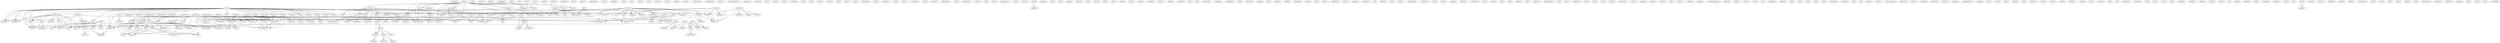 digraph G {
  starlight [ label="starlight(1)" ];
  dro [ label="dro(5)" ];
  put [ label="put(1)" ];
  laughter [ label="laughter(1)" ];
  dozed [ label="dozed(1)" ];
  difference [ label="difference(1)" ];
  camp [ label="camp(1)" ];
  child [ label="child(2)" ];
  woke [ label="woke(1)" ];
  take [ label="take(1)" ];
  looked [ label="looked(5)" ];
  morning [ label="morning(1)" ];
  lies [ label="lies(1)" ];
  lot [ label="lot(2)" ];
  map [ label="map(1)" ];
  morale [ label="morale(1)" ];
  living [ label="living(1)" ];
  broke [ label="broke(1)" ];
  lieutenant [ label="lieutenant(1)" ];
  spread [ label="spread(1)" ];
  voice [ label="voice(1)" ];
  uniform [ label="uniform(3)" ];
  told [ label="told(2)" ];
  colonel [ label="colonel(1)" ];
  speaking [ label="speaking(1)" ];
  region [ label="region(2)" ];
  back [ label="back(1)" ];
  tea [ label="tea(1)" ];
  see [ label="see(4)" ];
  shell [ label="shell(1)" ];
  face [ label="face(3)" ];
  butt [ label="butt(1)" ];
  turban [ label="turban(1)" ];
  eye [ label="eye(1)" ];
  rifle [ label="rifle(2)" ];
  path [ label="path(1)" ];
  population [ label="population(4)" ];
  retreat [ label="retreat(1)" ];
  majority [ label="majority(1)" ];
  side [ label="side(1)" ];
  lake [ label="lake(1)" ];
  garrison [ label="garrison(1)" ];
  retreat [ label="retreat(1)" ];
  van [ label="van(2)" ];
  reached [ label="reached(2)" ];
  slaughter [ label="slaughter(1)" ];
  power [ label="power(2)" ];
  control [ label="control(1)" ];
  height [ label="height(1)" ];
  staggered [ label="staggered(1)" ];
  volume [ label="volume(2)" ];
  collaboration [ label="collaboration(1)" ];
  pp [ label="pp(2)" ];
  steel [ label="steel(1)" ];
  au [ label="au(1)" ];
  escape [ label="escape(2)" ];
  soul [ label="soul(1)" ];
  today [ label="today(1)" ];
  breech [ label="breech(1)" ];
  cord [ label="cord(1)" ];
  work [ label="work(1)" ];
  exists [ label="exists(1)" ];
  proceeded [ label="proceeded(1)" ];
  one [ label="one(1)" ];
  twisted [ label="twisted(1)" ];
  nose [ label="nose(2)" ];
  extermination [ label="extermination(1)" ];
  rose [ label="rose(1)" ];
  cover [ label="cover(1)" ];
  length [ label="length(1)" ];
  picked [ label="picked(1)" ];
  congress [ label="congress(1)" ];
  meal [ label="meal(1)" ];
  spend [ label="spend(1)" ];
  army [ label="army(3)" ];
  newspaper [ label="newspaper(1)" ];
  folk [ label="folk(1)" ];
  massacre [ label="massacre(2)" ];
  rear [ label="rear(1)" ];
  war [ label="war(2)" ];
  issue [ label="issue(1)" ];
  follows [ label="follows(1)" ];
  article [ label="article(2)" ];
  burned [ label="burned(2)" ];
  exterminated [ label="exterminated(1)" ];
  organize [ label="organize(1)" ];
  front [ label="front(1)" ];
  fight [ label="fight(1)" ];
  wrote [ label="wrote(1)" ];
  murdering [ label="murdering(1)" ];
  crown [ label="crown(1)" ];
  left [ label="left(1)" ];
  robbing [ label="robbing(1)" ];
  tsing [ label="tsing(1)" ];
  boy [ label="boy(1)" ];
  closed [ label="closed(1)" ];
  rode [ label="rode(1)" ];
  erevan [ label="erevan(1)" ];
  looms [ label="looms(1)" ];
  ability [ label="ability(2)" ];
  sense [ label="sense(1)" ];
  anniversary [ label="anniversary(1)" ];
  keelhauled [ label="keelhauled(1)" ];
  jacket [ label="jacket(1)" ];
  correspondence [ label="correspondence(1)" ];
  caucasus [ label="caucasus(1)" ];
  whistle [ label="whistle(1)" ];
  roar [ label="roar(1)" ];
  hair [ label="hair(1)" ];
  cloud [ label="cloud(1)" ];
  fire [ label="fire(2)" ];
  puddle [ label="puddle(1)" ];
  lowed [ label="lowed(1)" ];
  thumping [ label="thumping(1)" ];
  foot [ label="foot(2)" ];
  snow [ label="snow(2)" ];
  ate [ label="ate(1)" ];
  took [ label="took(2)" ];
  mounted [ label="mounted(1)" ];
  cheese [ label="cheese(1)" ];
  hunk [ label="hunk(1)" ];
  drank [ label="drank(1)" ];
  smoke [ label="smoke(2)" ];
  soot [ label="soot(1)" ];
  line [ label="line(1)" ];
  sack [ label="sack(2)" ];
  roof [ label="roof(1)" ];
  wattle [ label="wattle(1)" ];
  became [ label="became(1)" ];
  neck [ label="neck(1)" ];
  rock [ label="rock(1)" ];
  bullet [ label="bullet(1)" ];
  reverse [ label="reverse(1)" ];
  fled [ label="fled(1)" ];
  come [ label="come(1)" ];
  dunn [ label="dunn(1)" ];
  witnessed [ label="witnessed(1)" ];
  troop [ label="troop(1)" ];
  tartarski [ label="tartarski(1)" ];
  scrub [ label="scrub(1)" ];
  dress [ label="dress(1)" ];
  container [ label="container(1)" ];
  room [ label="room(1)" ];
  quayle [ label="quayle(1)" ];
  information [ label="information(1)" ];
  turks [ label="turks(1)" ];
  rule [ label="rule(1)" ];
  pot [ label="pot(1)" ];
  boiling [ label="boiling(1)" ];
  everything [ label="everything(1)" ];
  govern [ label="govern(2)" ];
  world [ label="world(2)" ];
  handle [ label="handle(1)" ];
  mountain [ label="mountain(1)" ];
  czarist [ label="czarist(1)" ];
  serve [ label="serve(1)" ];
  keep [ label="keep(3)" ];
  shoot [ label="shoot(1)" ];
  ignorance [ label="ignorance(1)" ];
  circled [ label="circled(1)" ];
  way [ label="way(1)" ];
  flock [ label="flock(1)" ];
  christian [ label="christian(1)" ];
  boast [ label="boast(1)" ];
  duty [ label="duty(1)" ];
  irreligion [ label="irreligion(1)" ];
  appressian [ label="appressian(1)" ];
  muslim [ label="muslim(3)" ];
  comprised [ label="comprised(1)" ];
  officer [ label="officer(3)" ];
  revolt [ label="revolt(1)" ];
  paragraph [ label="paragraph(4)" ];
  genocide [ label="genocide(1)" ];
  flee [ label="flee(1)" ];
  machine [ label="machine(2)" ];
  percent [ label="percent(1)" ];
  city [ label="city(2)" ];
  levant [ label="levant(1)" ];
  terror [ label="terror(1)" ];
  stone [ label="stone(2)" ];
  window [ label="window(1)" ];
  gunner [ label="gunner(1)" ];
  scale [ label="scale(1)" ];
  hell [ label="hell(1)" ];
  anyone [ label="anyone(1)" ];
  gumru [ label="gumru(1)" ];
  proof [ label="proof(1)" ];
  guest [ label="guest(1)" ];
  food [ label="food(1)" ];
  body [ label="body(2)" ];
  sahak [ label="sahak(1)" ];
  house [ label="house(1)" ];
  swung [ label="swung(1)" ];
  tragedy [ label="tragedy(1)" ];
  jewish [ label="jewish(1)" ];
  nicosia [ label="nicosia(1)" ];
  smacked [ label="smacked(1)" ];
  file [ label="file(1)" ];
  dumbshow [ label="dumbshow(1)" ];
  july [ label="july(1)" ];
  daybreak [ label="daybreak(1)" ];
  shooting [ label="shooting(1)" ];
  bloodshed [ label="bloodshed(1)" ];
  staff [ label="staff(1)" ];
  february [ label="february(1)" ];
  charge [ label="charge(1)" ];
  rise [ label="rise(1)" ];
  pewter [ label="pewter(1)" ];
  clicked [ label="clicked(1)" ];
  parching [ label="parching(1)" ];
  wound [ label="wound(1)" ];
  nail [ label="nail(1)" ];
  shook [ label="shook(1)" ];
  heard [ label="heard(1)" ];
  brass [ label="brass(1)" ];
  afternoon [ label="afternoon(1)" ];
  hovel [ label="hovel(1)" ];
  expanse [ label="expanse(1)" ];
  stomach [ label="stomach(1)" ];
  shouted [ label="shouted(2)" ];
  ee [ label="ee(1)" ];
  reeked [ label="reeked(1)" ];
  turkey [ label="turkey(3)" ];
  spoke [ label="spoke(2)" ];
  break [ label="break(1)" ];
  story [ label="story(1)" ];
  cloth [ label="cloth(1)" ];
  pantomimed [ label="pantomimed(1)" ];
  revolution [ label="revolution(1)" ];
  university [ label="university(2)" ];
  spur [ label="spur(1)" ];
  horde [ label="horde(1)" ];
  support [ label="support(1)" ];
  branch [ label="branch(1)" ];
  flies [ label="flies(1)" ];
  distrust [ label="distrust(1)" ];
  november [ label="november(1)" ];
  bowl [ label="bowl(1)" ];
  empire [ label="empire(2)" ];
  thank [ label="thank(1)" ];
  gun [ label="gun(1)" ];
  contempt [ label="contempt(1)" ];
  knee [ label="knee(1)" ];
  dough [ label="dough(1)" ];
  mon [ label="mon(1)" ];
  went [ label="went(2)" ];
  mess [ label="mess(1)" ];
  gagging [ label="gagging(1)" ];
  bayonet [ label="bayonet(1)" ];
  government [ label="government(1)" ];
  tail [ label="tail(1)" ];
  john [ label="john(1)" ];
  manifests [ label="manifests(1)" ];
  need [ label="need(1)" ];
  wife [ label="wife(1)" ];
  mist [ label="mist(1)" ];
  dawn [ label="dawn(1)" ];
  sorrel [ label="sorrel(1)" ];
  henrik [ label="henrik(2)" ];
  form [ label="form(1)" ];
  com [ label="com(2)" ];
  intransigence [ label="intransigence(1)" ];
  kpc [ label="kpc(2)" ];
  writes [ label="writes(1)" ];
  moustache [ label="moustache(1)" ];
  show [ label="show(1)" ];
  captain [ label="captain(1)" ];
  saw [ label="saw(1)" ];
  man [ label="man(2)" ];
  led [ label="led(1)" ];
  came [ label="came(4)" ];
  hauled [ label="hauled(1)" ];
  corpse [ label="corpse(1)" ];
  clot [ label="clot(1)" ];
  cambridge [ label="cambridge(1)" ];
  counter [ label="counter(1)" ];
  ohanus [ label="ohanus(1)" ];
  mislead [ label="mislead(1)" ];
  use [ label="use(1)" ];
  commemoration [ label="commemoration(1)" ];
  zeitung [ label="zeitung(1)" ];
  found [ label="found(1)" ];
  reform [ label="reform(1)" ];
  lined [ label="lined(1)" ];
  les [ label="les(1)" ];
  regarded [ label="regarded(1)" ];
  subject [ label="subject(1)" ];
  lamb [ label="lamb(1)" ];
  lay [ label="lay(3)" ];
  stubble [ label="stubble(1)" ];
  sera [ label="sera(1)" ];
  york [ label="york(1)" ];
  look [ label="look(1)" ];
  showed [ label="showed(1)" ];
  advance [ label="advance(1)" ];
  flame [ label="flame(1)" ];
  read [ label="read(1)" ];
  karabakh [ label="karabakh(1)" ];
  strewed [ label="strewed(1)" ];
  fog [ label="fog(1)" ];
  go [ label="go(1)" ];
  cyprus [ label="cyprus(1)" ];
  letter [ label="letter(1)" ];
  transcaucasus [ label="transcaucasus(1)" ];
  holocaust [ label="holocaust(1)" ];
  armenia [ label="armenia(4)" ];
  seemed [ label="seemed(1)" ];
  pageant [ label="pageant(1)" ];
  action [ label="action(1)" ];
  press [ label="press(2)" ];
  edge [ label="edge(1)" ];
  shrapnel [ label="shrapnel(1)" ];
  deutsche [ label="deutsche(1)" ];
  bristol [ label="bristol(1)" ];
  ground [ label="ground(1)" ];
  history [ label="history(3)" ];
  vol [ label="vol(1)" ];
  followed [ label="followed(2)" ];
  door [ label="door(2)" ];
  commissioner [ label="commissioner(1)" ];
  tartar [ label="tartar(2)" ];
  fighting [ label="fighting(1)" ];
  droopy [ label="droopy(1)" ];
  place [ label="place(1)" ];
  horse [ label="horse(1)" ];
  pushed [ label="pushed(1)" ];
  check [ label="check(1)" ];
  guilt [ label="guilt(1)" ];
  wasted [ label="wasted(1)" ];
  arm [ label="arm(1)" ];
  dammit [ label="dammit(1)" ];
  robert [ label="robert(1)" ];
  review [ label="review(1)" ];
  space [ label="space(1)" ];
  imagine [ label="imagine(1)" ];
  vented [ label="vented(1)" ];
  irony [ label="irony(1)" ];
  homespun [ label="homespun(1)" ];
  ottoman [ label="ottoman(1)" ];
  carcass [ label="carcass(1)" ];
  dro [ label="dro(3)" ];
  mud [ label="mud(1)" ];
  fly [ label="fly(1)" ];
  camarade [ label="camarade(1)" ];
  watched [ label="watched(1)" ];
  turk [ label="turk(1)" ];
  time [ label="time(1)" ];
  scout [ label="scout(1)" ];
  paul [ label="paul(1)" ];
  stanford [ label="stanford(1)" ];
  hamelin [ label="hamelin(1)" ];
  library [ label="library(1)" ];
  cotton [ label="cotton(1)" ];
  erivan [ label="erivan(1)" ];
  sir [ label="sir(1)" ];
  serdar [ label="serdar(2)" ];
  zuma [ label="zuma(1)" ];
  eve [ label="eve(1)" ];
  tripod [ label="tripod(1)" ];
  thought [ label="thought(2)" ];
  floor [ label="floor(1)" ];
  saw [ label="saw(1)" ];
  bronsart [ label="bronsart(1)" ];
  oy [ label="oy(3)" ];
  source [ label="source(8)" ];
  bientot [ label="bientot(1)" ];
  uucp [ label="uucp(1)" ];
  apr [ label="apr(1)" ];
  wailing [ label="wailing(1)" ];
  djul [ label="djul(4)" ];
  plundered [ label="plundered(1)" ];
  stood [ label="stood(2)" ];
  clump [ label="clump(1)" ];
  argic [ label="argic(2)" ];
  marash [ label="marash(1)" ];
  wheat [ label="wheat(1)" ];
  muratoff [ label="muratoff(1)" ];
  poured [ label="poured(1)" ];
  moslem [ label="moslem(3)" ];
  campaign [ label="campaign(1)" ];
  blood [ label="blood(1)" ];
  merrimanov [ label="merrimanov(1)" ];
  lived [ label="lived(1)" ];
  leave [ label="leave(1)" ];
  held [ label="held(1)" ];
  shaw [ label="shaw(1)" ];
  spine [ label="spine(1)" ];
  utica [ label="utica(1)" ];
  glimmered [ label="glimmered(1)" ];
  molokan [ label="molokan(1)" ];
  republic [ label="republic(2)" ];
  smyrna [ label="smyrna(1)" ];
  april [ label="april(2)" ];
  scrap [ label="scrap(1)" ];
  iron [ label="iron(1)" ];
  drowned [ label="drowned(1)" ];
  dro -> put [ label="1" ];
  dro -> laughter [ label="1" ];
  dro -> dozed [ label="1" ];
  dro -> difference [ label="1" ];
  dro -> camp [ label="1" ];
  dro -> child [ label="1" ];
  dro -> woke [ label="1" ];
  dro -> take [ label="1" ];
  dro -> looked [ label="1" ];
  dro -> morning [ label="1" ];
  dro -> lies [ label="1" ];
  dro -> lot [ label="1" ];
  dro -> map [ label="1" ];
  dro -> morale [ label="1" ];
  dro -> living [ label="1" ];
  dro -> broke [ label="1" ];
  dro -> lieutenant [ label="1" ];
  dro -> spread [ label="1" ];
  dro -> voice [ label="1" ];
  dro -> uniform [ label="1" ];
  dro -> told [ label="1" ];
  dro -> colonel [ label="1" ];
  dro -> speaking [ label="1" ];
  dro -> region [ label="1" ];
  dro -> back [ label="1" ];
  dro -> tea [ label="1" ];
  dro -> see [ label="1" ];
  face -> butt [ label="1" ];
  face -> turban [ label="1" ];
  face -> eye [ label="1" ];
  face -> rifle [ label="1" ];
  face -> path [ label="1" ];
  population -> retreat [ label="2" ];
  population -> majority [ label="2" ];
  population -> side [ label="2" ];
  population -> lake [ label="2" ];
  population -> garrison [ label="2" ];
  population -> retreat [ label="2" ];
  population -> van [ label="2" ];
  population -> reached [ label="2" ];
  population -> slaughter [ label="2" ];
  put -> control [ label="1" ];
  volume -> collaboration [ label="1" ];
  volume -> pp [ label="1" ];
  escape -> soul [ label="1" ];
  escape -> today [ label="1" ];
  escape -> breech [ label="1" ];
  escape -> cord [ label="1" ];
  escape -> work [ label="1" ];
  escape -> exists [ label="1" ];
  escape -> proceeded [ label="1" ];
  escape -> one [ label="1" ];
  escape -> twisted [ label="1" ];
  escape -> nose [ label="1" ];
  escape -> extermination [ label="1" ];
  army -> newspaper [ label="2" ];
  army -> folk [ label="2" ];
  army -> massacre [ label="2" ];
  army -> rear [ label="2" ];
  army -> war [ label="1" ];
  army -> issue [ label="2" ];
  army -> follows [ label="2" ];
  army -> article [ label="2" ];
  army -> burned [ label="1" ];
  army -> one [ label="1" ];
  army -> exterminated [ label="1" ];
  army -> organize [ label="2" ];
  army -> front [ label="2" ];
  army -> region [ label="2" ];
  army -> fight [ label="1" ];
  army -> wrote [ label="2" ];
  left -> butt [ label="1" ];
  left -> eye [ label="1" ];
  left -> rifle [ label="1" ];
  retreat -> side [ label="1" ];
  retreat -> lake [ label="1" ];
  child -> hair [ label="1" ];
  fire -> puddle [ label="1" ];
  fire -> lowed [ label="1" ];
  fire -> thumping [ label="1" ];
  fire -> foot [ label="1" ];
  fire -> snow [ label="1" ];
  fire -> ate [ label="1" ];
  fire -> took [ label="1" ];
  fire -> mounted [ label="1" ];
  fire -> cheese [ label="1" ];
  fire -> hunk [ label="1" ];
  fire -> drank [ label="1" ];
  smoke -> soot [ label="1" ];
  smoke -> line [ label="1" ];
  smoke -> snow [ label="1" ];
  smoke -> sack [ label="1" ];
  smoke -> roof [ label="1" ];
  turks -> rule [ label="1" ];
  turks -> pot [ label="1" ];
  turks -> boiling [ label="1" ];
  turks -> everything [ label="1" ];
  turks -> govern [ label="1" ];
  turks -> work [ label="1" ];
  turks -> world [ label="1" ];
  turks -> handle [ label="1" ];
  turks -> exists [ label="1" ];
  turks -> proceeded [ label="1" ];
  turks -> one [ label="1" ];
  turks -> mountain [ label="1" ];
  turks -> czarist [ label="1" ];
  turks -> serve [ label="1" ];
  turks -> keep [ label="1" ];
  turks -> extermination [ label="1" ];
  christian -> boast [ label="1" ];
  christian -> duty [ label="1" ];
  christian -> irreligion [ label="1" ];
  christian -> told [ label="1" ];
  christian -> keep [ label="1" ];
  muslim -> comprised [ label="1" ];
  muslim -> officer [ label="1" ];
  muslim -> lake [ label="1" ];
  muslim -> garrison [ label="1" ];
  muslim -> revolt [ label="1" ];
  muslim -> paragraph [ label="1" ];
  muslim -> genocide [ label="1" ];
  muslim -> flee [ label="3" ];
  muslim -> machine [ label="3" ];
  muslim -> retreat [ label="1" ];
  muslim -> van [ label="1" ];
  muslim -> reached [ label="1" ];
  muslim -> percent [ label="1" ];
  muslim -> slaughter [ label="1" ];
  muslim -> city [ label="1" ];
  stone -> window [ label="1" ];
  massacre -> rear [ label="1" ];
  massacre -> front [ label="1" ];
  massacre -> region [ label="1" ];
  rifle -> dumbshow [ label="1" ];
  officer -> paragraph [ label="1" ];
  officer -> genocide [ label="1" ];
  officer -> uniform [ label="1" ];
  war -> heard [ label="1" ];
  war -> burned [ label="1" ];
  war -> exterminated [ label="1" ];
  war -> brass [ label="1" ];
  shouted -> heard [ label="1" ];
  turkey -> spoke [ label="1" ];
  turkey -> collaboration [ label="2" ];
  turkey -> break [ label="1" ];
  university -> flee [ label="1" ];
  university -> machine [ label="1" ];
  looked -> line [ label="1" ];
  looked -> branch [ label="1" ];
  looked -> snow [ label="1" ];
  looked -> flies [ label="1" ];
  looked -> sack [ label="1" ];
  looked -> colonel [ label="1" ];
  looked -> speaking [ label="1" ];
  looked -> back [ label="1" ];
  looked -> see [ label="2" ];
  empire -> collaboration [ label="1" ];
  empire -> retreat [ label="1" ];
  empire -> van [ label="1" ];
  empire -> reached [ label="1" ];
  empire -> percent [ label="1" ];
  empire -> slaughter [ label="1" ];
  empire -> city [ label="1" ];
  spoke -> contempt [ label="1" ];
  spoke -> break [ label="1" ];
  world -> handle [ label="1" ];
  world -> keep [ label="1" ];
  went -> mess [ label="1" ];
  went -> gagging [ label="1" ];
  lot -> snow [ label="1" ];
  lot -> sack [ label="1" ];
  lot -> wife [ label="1" ];
  lot -> see [ label="1" ];
  henrik -> form [ label="1" ];
  henrik -> com [ label="1" ];
  henrik -> intransigence [ label="1" ];
  henrik -> kpc [ label="1" ];
  henrik -> writes [ label="1" ];
  saw -> man [ label="1" ];
  saw -> led [ label="1" ];
  saw -> came [ label="1" ];
  cambridge -> flee [ label="1" ];
  cambridge -> machine [ label="1" ];
  foot -> use [ label="1" ];
  article -> com [ label="1" ];
  article -> organize [ label="1" ];
  article -> front [ label="1" ];
  article -> region [ label="1" ];
  article -> kpc [ label="1" ];
  machine -> snow [ label="1" ];
  machine -> ate [ label="1" ];
  machine -> took [ label="1" ];
  machine -> cheese [ label="1" ];
  machine -> hunk [ label="1" ];
  machine -> drank [ label="1" ];
  lay -> path [ label="1" ];
  lay -> sack [ label="2" ];
  lay -> stubble [ label="2" ];
  heard -> brass [ label="1" ];
  burned -> showed [ label="1" ];
  burned -> retreat [ label="1" ];
  burned -> exterminated [ label="1" ];
  burned -> advance [ label="1" ];
  burned -> flame [ label="1" ];
  armenia -> proceeded [ label="1" ];
  armenia -> seemed [ label="1" ];
  armenia -> retreat [ label="1" ];
  armenia -> pageant [ label="1" ];
  armenia -> brass [ label="1" ];
  armenia -> van [ label="1" ];
  armenia -> reached [ label="1" ];
  armenia -> percent [ label="1" ];
  armenia -> slaughter [ label="1" ];
  armenia -> mountain [ label="1" ];
  armenia -> action [ label="1" ];
  armenia -> city [ label="1" ];
  armenia -> serve [ label="1" ];
  armenia -> extermination [ label="1" ];
  history -> collaboration [ label="1" ];
  history -> vol [ label="1" ];
  followed -> door [ label="1" ];
  followed -> nose [ label="1" ];
  took -> cheese [ label="1" ];
  took -> hunk [ label="1" ];
  took -> drank [ label="1" ];
  tartar -> lieutenant [ label="1" ];
  tartar -> voice [ label="1" ];
  tartar -> told [ label="1" ];
  tartar -> fighting [ label="1" ];
  tartar -> keep [ label="1" ];
  man -> pushed [ label="1" ];
  man -> check [ label="1" ];
  one -> homespun [ label="1" ];
  one -> uniform [ label="1" ];
  one -> exterminated [ label="1" ];
  one -> reached [ label="1" ];
  one -> fight [ label="1" ];
  one -> twisted [ label="1" ];
  one -> nose [ label="1" ];
  ottoman -> retreat [ label="1" ];
  ottoman -> van [ label="1" ];
  ottoman -> reached [ label="1" ];
  ottoman -> percent [ label="1" ];
  ottoman -> slaughter [ label="1" ];
  ottoman -> city [ label="1" ];
  dro -> uniform [ label="1" ];
  dro -> told [ label="1" ];
  dro -> colonel [ label="1" ];
  dro -> speaking [ label="1" ];
  dro -> region [ label="1" ];
  dro -> back [ label="1" ];
  dro -> tea [ label="1" ];
  dro -> see [ label="1" ];
  uniform -> gagging [ label="1" ];
  told -> keep [ label="1" ];
  serdar -> zuma [ label="1" ];
  serdar -> eve [ label="1" ];
  serdar -> mountain [ label="1" ];
  serdar -> serve [ label="1" ];
  serdar -> extermination [ label="1" ];
  door -> saw [ label="1" ];
  door -> came [ label="1" ];
  oy -> intransigence [ label="2" ];
  oy -> writes [ label="2" ];
  saw -> came [ label="1" ];
  source -> vol [ label="1" ];
  source -> wrote [ label="1" ];
  came -> wailing [ label="1" ];
  reached -> slaughter [ label="1" ];
  djul -> plundered [ label="1" ];
  djul -> see [ label="1" ];
  stood -> clump [ label="1" ];
  argic -> eve [ label="1" ];
  argic -> mountain [ label="1" ];
  argic -> serve [ label="1" ];
  argic -> extermination [ label="1" ];
  moslem -> back [ label="1" ];
  moslem -> campaign [ label="1" ];
  moslem -> wrote [ label="1" ];
  moslem -> see [ label="1" ];
  back -> see [ label="1" ];
}
